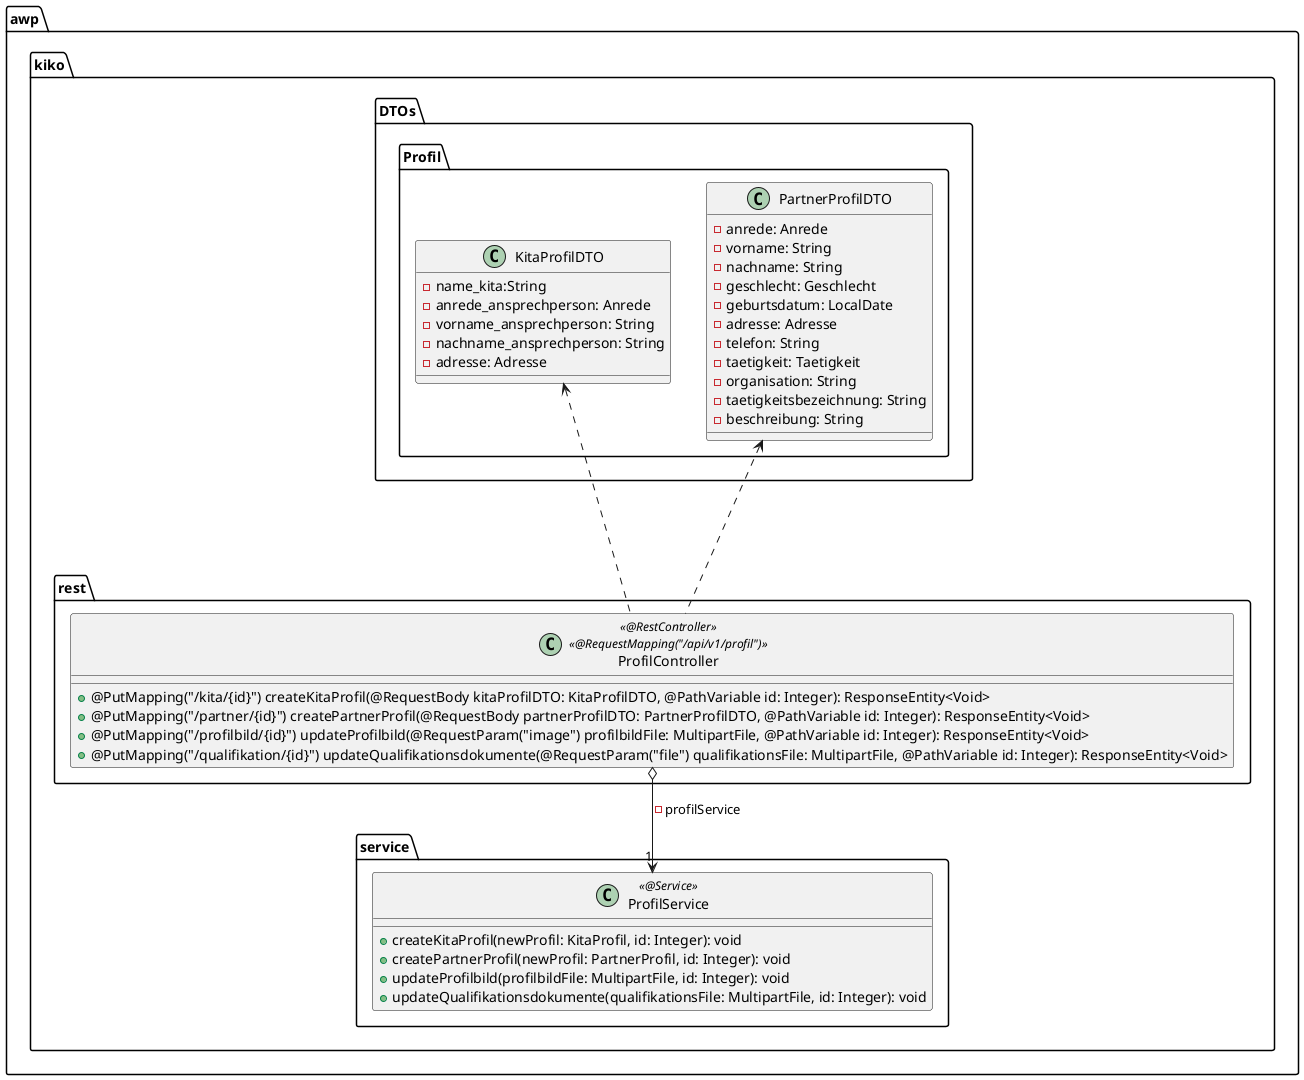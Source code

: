 @startuml ProfilController
package awp.kiko.rest {
    class ProfilController <<@RestController>> <<@RequestMapping("/api/v1/profil")>> {
        + @PutMapping("/kita/{id}") createKitaProfil(@RequestBody kitaProfilDTO: KitaProfilDTO, @PathVariable id: Integer): ResponseEntity<Void>
        + @PutMapping("/partner/{id}") createPartnerProfil(@RequestBody partnerProfilDTO: PartnerProfilDTO, @PathVariable id: Integer): ResponseEntity<Void>
        + @PutMapping("/profilbild/{id}") updateProfilbild(@RequestParam("image") profilbildFile: MultipartFile, @PathVariable id: Integer): ResponseEntity<Void>
        + @PutMapping("/qualifikation/{id}") updateQualifikationsdokumente(@RequestParam("file") qualifikationsFile: MultipartFile, @PathVariable id: Integer): ResponseEntity<Void>
    }
}

package awp.kiko.DTOs.Profil{
    class KitaProfilDTO {
        - name_kita:String
        - anrede_ansprechperson: Anrede
        - vorname_ansprechperson: String
        - nachname_ansprechperson: String
        - adresse: Adresse
    }

    class PartnerProfilDTO {
        - anrede: Anrede
        - vorname: String
        - nachname: String
        - geschlecht: Geschlecht
        - geburtsdatum: LocalDate
        - adresse: Adresse
        - telefon: String
        - taetigkeit: Taetigkeit
        - organisation: String
        - taetigkeitsbezeichnung: String
        - beschreibung: String
    }
}

package awp.kiko.service {
    class ProfilService <<@Service>> {
        + createKitaProfil(newProfil: KitaProfil, id: Integer): void
        + createPartnerProfil(newProfil: PartnerProfil, id: Integer): void
        + updateProfilbild(profilbildFile: MultipartFile, id: Integer): void
        + updateQualifikationsdokumente(qualifikationsFile: MultipartFile, id: Integer): void
    }
}

ProfilController o--> "1" ProfilService: -profilService
ProfilController ..up.> PartnerProfilDTO
ProfilController .up..> KitaProfilDTO

@enduml